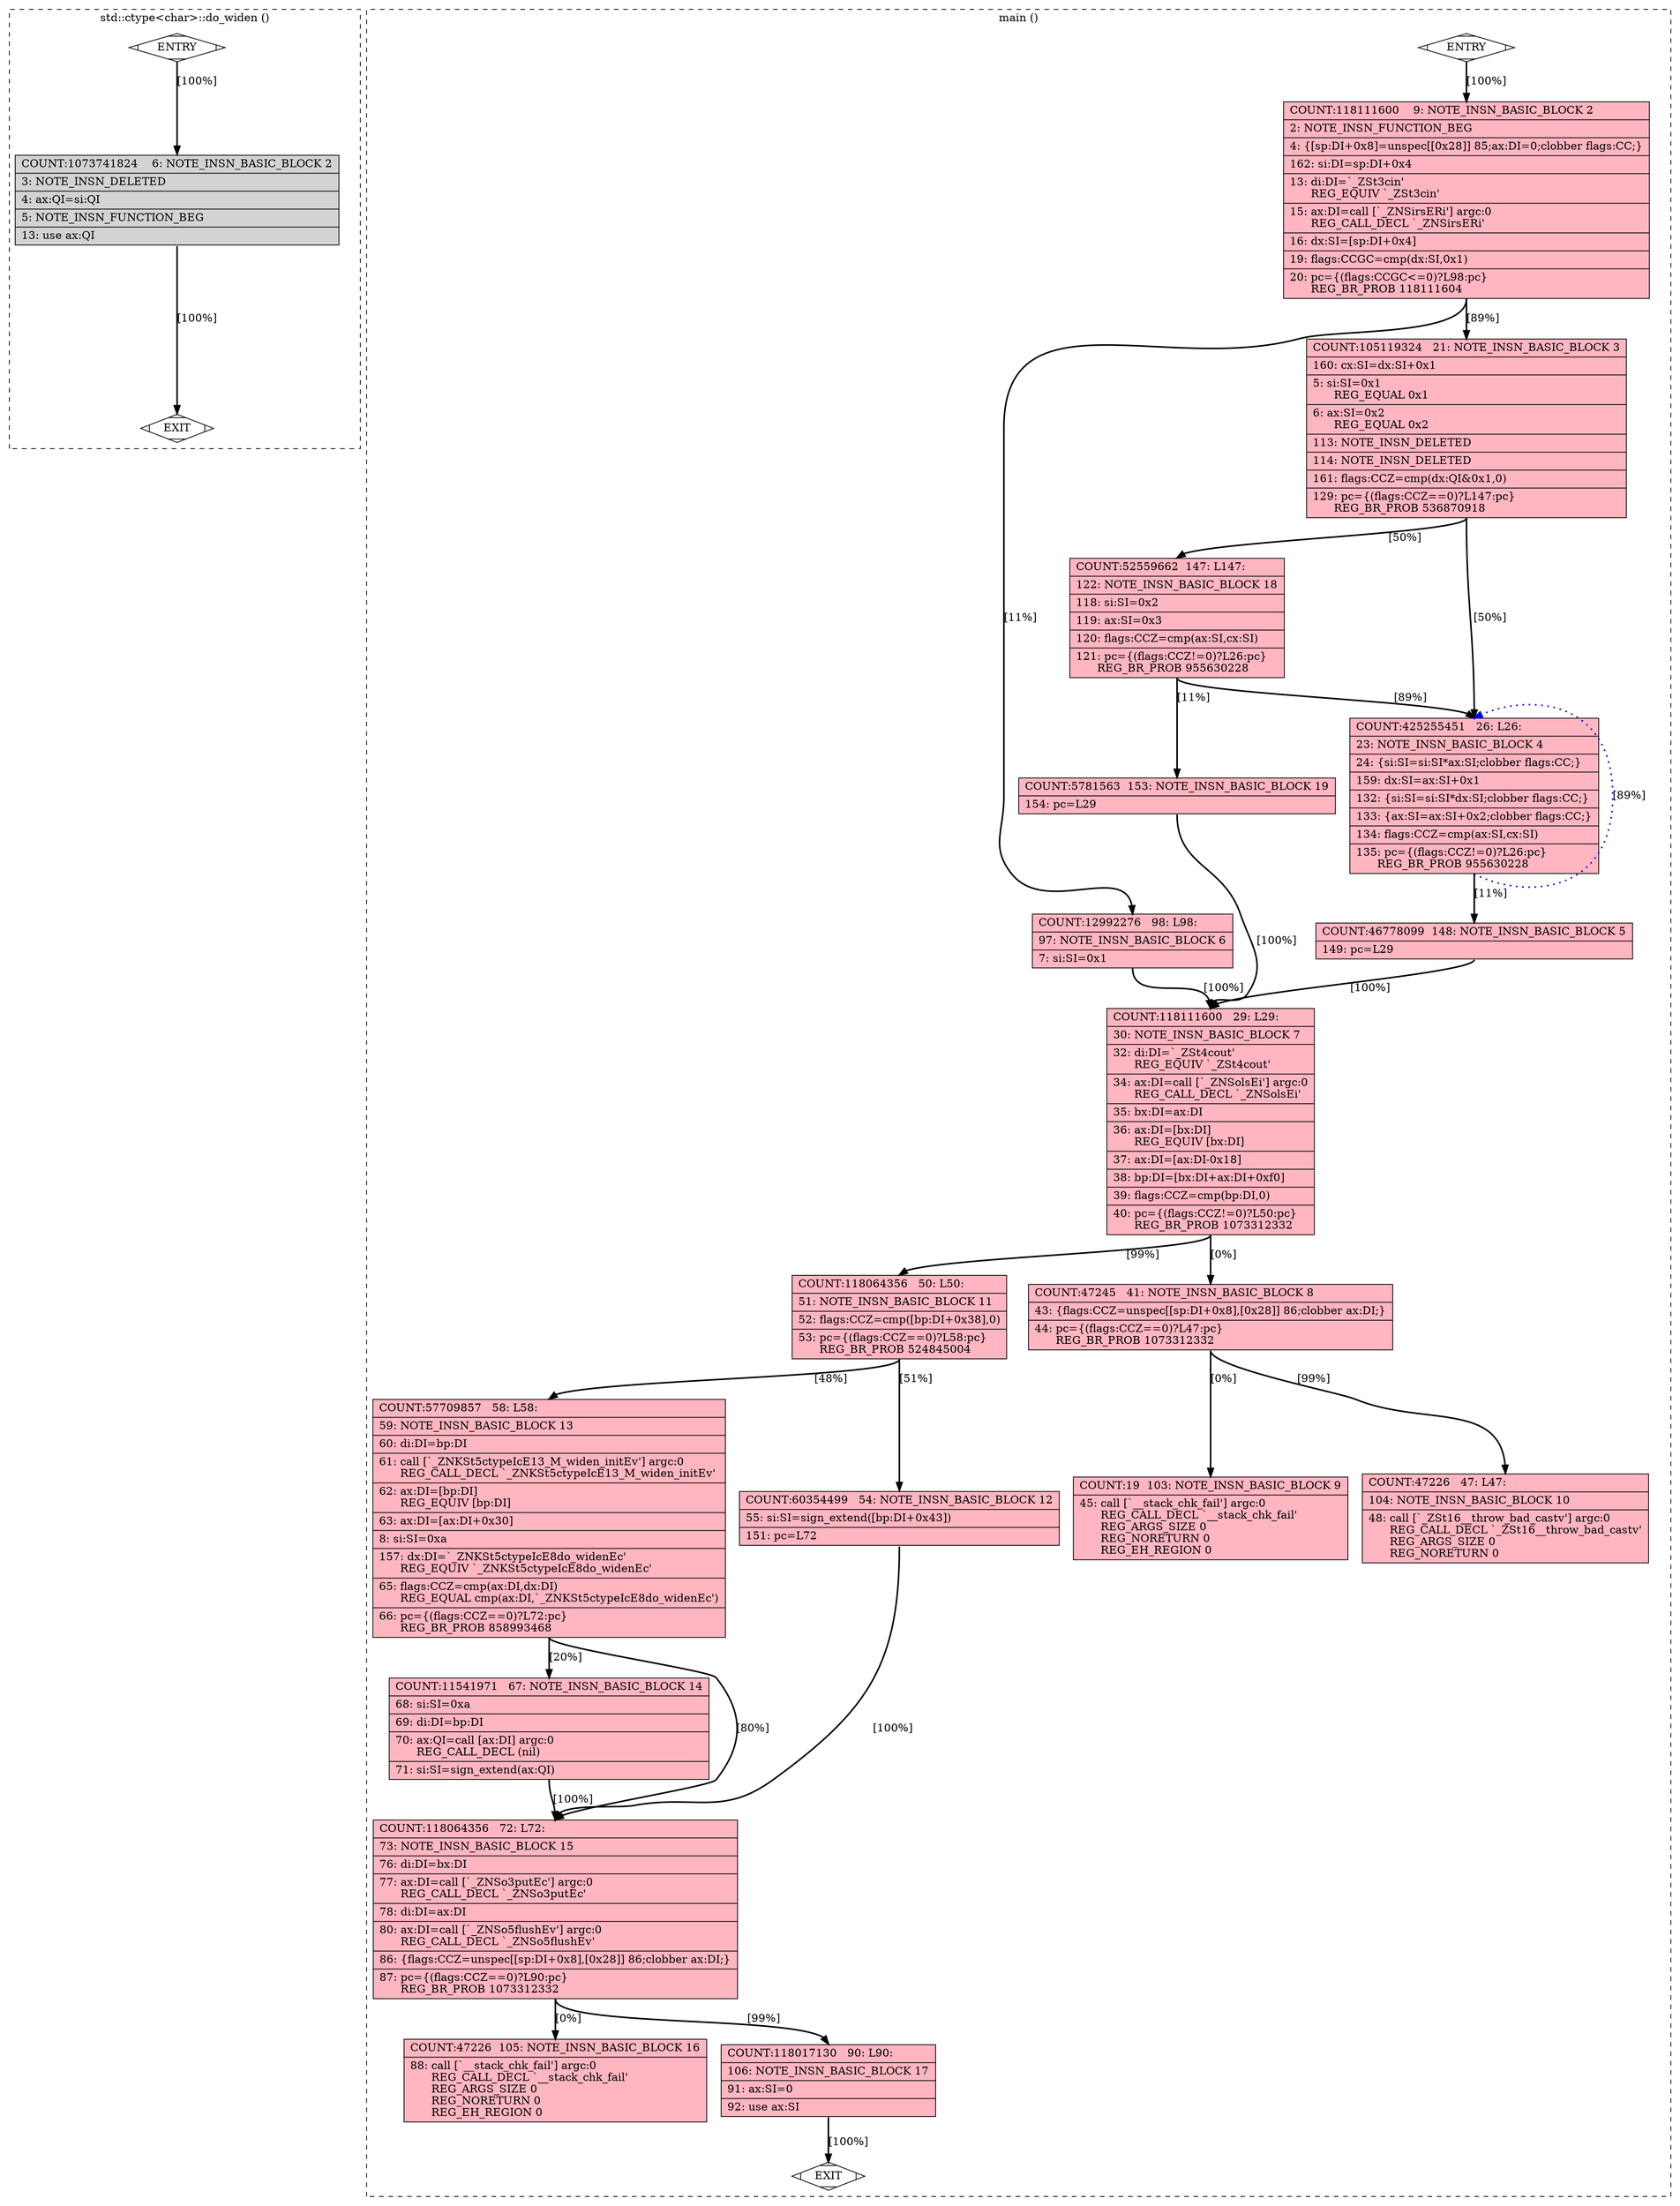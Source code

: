 digraph "lab1.cpp.309r.ree" {
overlap=false;
subgraph "cluster_std::ctype<char>::do_widen" {
	style="dashed";
	color="black";
	label="std::ctype<char>::do_widen ()";
	fn_1810_basic_block_0 [shape=Mdiamond,style=filled,fillcolor=white,label="ENTRY"];

	fn_1810_basic_block_2 [shape=record,style=filled,fillcolor=lightgrey,label="{COUNT:1073741824\ \ \ \ 6:\ NOTE_INSN_BASIC_BLOCK\ 2\l\
|\ \ \ \ 3:\ NOTE_INSN_DELETED\l\
|\ \ \ \ 4:\ ax:QI=si:QI\l\
|\ \ \ \ 5:\ NOTE_INSN_FUNCTION_BEG\l\
|\ \ \ 13:\ use\ ax:QI\l\
}"];

	fn_1810_basic_block_1 [shape=Mdiamond,style=filled,fillcolor=white,label="EXIT"];

	fn_1810_basic_block_0:s -> fn_1810_basic_block_2:n [style="solid,bold",color=black,weight=100,constraint=true,label="[100%]"];
	fn_1810_basic_block_2:s -> fn_1810_basic_block_1:n [style="solid,bold",color=black,weight=100,constraint=true,label="[100%]"];
	fn_1810_basic_block_0:s -> fn_1810_basic_block_1:n [style="invis",constraint=true];
}
subgraph "cluster_main" {
	style="dashed";
	color="black";
	label="main ()";
	fn_2057_basic_block_0 [shape=Mdiamond,style=filled,fillcolor=white,label="ENTRY"];

	fn_2057_basic_block_2 [shape=record,style=filled,fillcolor=lightpink,label="{COUNT:118111600\ \ \ \ 9:\ NOTE_INSN_BASIC_BLOCK\ 2\l\
|\ \ \ \ 2:\ NOTE_INSN_FUNCTION_BEG\l\
|\ \ \ \ 4:\ \{[sp:DI+0x8]=unspec[[0x28]]\ 85;ax:DI=0;clobber\ flags:CC;\}\l\
|\ \ 162:\ si:DI=sp:DI+0x4\l\
|\ \ \ 13:\ di:DI=`_ZSt3cin'\l\
\ \ \ \ \ \ REG_EQUIV\ `_ZSt3cin'\l\
|\ \ \ 15:\ ax:DI=call\ [`_ZNSirsERi']\ argc:0\l\
\ \ \ \ \ \ REG_CALL_DECL\ `_ZNSirsERi'\l\
|\ \ \ 16:\ dx:SI=[sp:DI+0x4]\l\
|\ \ \ 19:\ flags:CCGC=cmp(dx:SI,0x1)\l\
|\ \ \ 20:\ pc=\{(flags:CCGC\<=0)?L98:pc\}\l\
\ \ \ \ \ \ REG_BR_PROB\ 118111604\l\
}"];

	fn_2057_basic_block_6 [shape=record,style=filled,fillcolor=lightpink,label="{COUNT:12992276\ \ \ 98:\ L98:\l\
|\ \ \ 97:\ NOTE_INSN_BASIC_BLOCK\ 6\l\
|\ \ \ \ 7:\ si:SI=0x1\l\
}"];

	fn_2057_basic_block_3 [shape=record,style=filled,fillcolor=lightpink,label="{COUNT:105119324\ \ \ 21:\ NOTE_INSN_BASIC_BLOCK\ 3\l\
|\ \ 160:\ cx:SI=dx:SI+0x1\l\
|\ \ \ \ 5:\ si:SI=0x1\l\
\ \ \ \ \ \ REG_EQUAL\ 0x1\l\
|\ \ \ \ 6:\ ax:SI=0x2\l\
\ \ \ \ \ \ REG_EQUAL\ 0x2\l\
|\ \ 113:\ NOTE_INSN_DELETED\l\
|\ \ 114:\ NOTE_INSN_DELETED\l\
|\ \ 161:\ flags:CCZ=cmp(dx:QI&0x1,0)\l\
|\ \ 129:\ pc=\{(flags:CCZ==0)?L147:pc\}\l\
\ \ \ \ \ \ REG_BR_PROB\ 536870918\l\
}"];

	fn_2057_basic_block_18 [shape=record,style=filled,fillcolor=lightpink,label="{COUNT:52559662\ \ 147:\ L147:\l\
|\ \ 122:\ NOTE_INSN_BASIC_BLOCK\ 18\l\
|\ \ 118:\ si:SI=0x2\l\
|\ \ 119:\ ax:SI=0x3\l\
|\ \ 120:\ flags:CCZ=cmp(ax:SI,cx:SI)\l\
|\ \ 121:\ pc=\{(flags:CCZ!=0)?L26:pc\}\l\
\ \ \ \ \ \ REG_BR_PROB\ 955630228\l\
}"];

	fn_2057_basic_block_19 [shape=record,style=filled,fillcolor=lightpink,label="{COUNT:5781563\ \ 153:\ NOTE_INSN_BASIC_BLOCK\ 19\l\
|\ \ 154:\ pc=L29\l\
}"];

	fn_2057_basic_block_4 [shape=record,style=filled,fillcolor=lightpink,label="{COUNT:425255451\ \ \ 26:\ L26:\l\
|\ \ \ 23:\ NOTE_INSN_BASIC_BLOCK\ 4\l\
|\ \ \ 24:\ \{si:SI=si:SI*ax:SI;clobber\ flags:CC;\}\l\
|\ \ 159:\ dx:SI=ax:SI+0x1\l\
|\ \ 132:\ \{si:SI=si:SI*dx:SI;clobber\ flags:CC;\}\l\
|\ \ 133:\ \{ax:SI=ax:SI+0x2;clobber\ flags:CC;\}\l\
|\ \ 134:\ flags:CCZ=cmp(ax:SI,cx:SI)\l\
|\ \ 135:\ pc=\{(flags:CCZ!=0)?L26:pc\}\l\
\ \ \ \ \ \ REG_BR_PROB\ 955630228\l\
}"];

	fn_2057_basic_block_5 [shape=record,style=filled,fillcolor=lightpink,label="{COUNT:46778099\ \ 148:\ NOTE_INSN_BASIC_BLOCK\ 5\l\
|\ \ 149:\ pc=L29\l\
}"];

	fn_2057_basic_block_7 [shape=record,style=filled,fillcolor=lightpink,label="{COUNT:118111600\ \ \ 29:\ L29:\l\
|\ \ \ 30:\ NOTE_INSN_BASIC_BLOCK\ 7\l\
|\ \ \ 32:\ di:DI=`_ZSt4cout'\l\
\ \ \ \ \ \ REG_EQUIV\ `_ZSt4cout'\l\
|\ \ \ 34:\ ax:DI=call\ [`_ZNSolsEi']\ argc:0\l\
\ \ \ \ \ \ REG_CALL_DECL\ `_ZNSolsEi'\l\
|\ \ \ 35:\ bx:DI=ax:DI\l\
|\ \ \ 36:\ ax:DI=[bx:DI]\l\
\ \ \ \ \ \ REG_EQUIV\ [bx:DI]\l\
|\ \ \ 37:\ ax:DI=[ax:DI-0x18]\l\
|\ \ \ 38:\ bp:DI=[bx:DI+ax:DI+0xf0]\l\
|\ \ \ 39:\ flags:CCZ=cmp(bp:DI,0)\l\
|\ \ \ 40:\ pc=\{(flags:CCZ!=0)?L50:pc\}\l\
\ \ \ \ \ \ REG_BR_PROB\ 1073312332\l\
}"];

	fn_2057_basic_block_11 [shape=record,style=filled,fillcolor=lightpink,label="{COUNT:118064356\ \ \ 50:\ L50:\l\
|\ \ \ 51:\ NOTE_INSN_BASIC_BLOCK\ 11\l\
|\ \ \ 52:\ flags:CCZ=cmp([bp:DI+0x38],0)\l\
|\ \ \ 53:\ pc=\{(flags:CCZ==0)?L58:pc\}\l\
\ \ \ \ \ \ REG_BR_PROB\ 524845004\l\
}"];

	fn_2057_basic_block_13 [shape=record,style=filled,fillcolor=lightpink,label="{COUNT:57709857\ \ \ 58:\ L58:\l\
|\ \ \ 59:\ NOTE_INSN_BASIC_BLOCK\ 13\l\
|\ \ \ 60:\ di:DI=bp:DI\l\
|\ \ \ 61:\ call\ [`_ZNKSt5ctypeIcE13_M_widen_initEv']\ argc:0\l\
\ \ \ \ \ \ REG_CALL_DECL\ `_ZNKSt5ctypeIcE13_M_widen_initEv'\l\
|\ \ \ 62:\ ax:DI=[bp:DI]\l\
\ \ \ \ \ \ REG_EQUIV\ [bp:DI]\l\
|\ \ \ 63:\ ax:DI=[ax:DI+0x30]\l\
|\ \ \ \ 8:\ si:SI=0xa\l\
|\ \ 157:\ dx:DI=`_ZNKSt5ctypeIcE8do_widenEc'\l\
\ \ \ \ \ \ REG_EQUIV\ `_ZNKSt5ctypeIcE8do_widenEc'\l\
|\ \ \ 65:\ flags:CCZ=cmp(ax:DI,dx:DI)\l\
\ \ \ \ \ \ REG_EQUAL\ cmp(ax:DI,`_ZNKSt5ctypeIcE8do_widenEc')\l\
|\ \ \ 66:\ pc=\{(flags:CCZ==0)?L72:pc\}\l\
\ \ \ \ \ \ REG_BR_PROB\ 858993468\l\
}"];

	fn_2057_basic_block_14 [shape=record,style=filled,fillcolor=lightpink,label="{COUNT:11541971\ \ \ 67:\ NOTE_INSN_BASIC_BLOCK\ 14\l\
|\ \ \ 68:\ si:SI=0xa\l\
|\ \ \ 69:\ di:DI=bp:DI\l\
|\ \ \ 70:\ ax:QI=call\ [ax:DI]\ argc:0\l\
\ \ \ \ \ \ REG_CALL_DECL\ (nil)\l\
|\ \ \ 71:\ si:SI=sign_extend(ax:QI)\l\
}"];

	fn_2057_basic_block_12 [shape=record,style=filled,fillcolor=lightpink,label="{COUNT:60354499\ \ \ 54:\ NOTE_INSN_BASIC_BLOCK\ 12\l\
|\ \ \ 55:\ si:SI=sign_extend([bp:DI+0x43])\l\
|\ \ 151:\ pc=L72\l\
}"];

	fn_2057_basic_block_15 [shape=record,style=filled,fillcolor=lightpink,label="{COUNT:118064356\ \ \ 72:\ L72:\l\
|\ \ \ 73:\ NOTE_INSN_BASIC_BLOCK\ 15\l\
|\ \ \ 76:\ di:DI=bx:DI\l\
|\ \ \ 77:\ ax:DI=call\ [`_ZNSo3putEc']\ argc:0\l\
\ \ \ \ \ \ REG_CALL_DECL\ `_ZNSo3putEc'\l\
|\ \ \ 78:\ di:DI=ax:DI\l\
|\ \ \ 80:\ ax:DI=call\ [`_ZNSo5flushEv']\ argc:0\l\
\ \ \ \ \ \ REG_CALL_DECL\ `_ZNSo5flushEv'\l\
|\ \ \ 86:\ \{flags:CCZ=unspec[[sp:DI+0x8],[0x28]]\ 86;clobber\ ax:DI;\}\l\
|\ \ \ 87:\ pc=\{(flags:CCZ==0)?L90:pc\}\l\
\ \ \ \ \ \ REG_BR_PROB\ 1073312332\l\
}"];

	fn_2057_basic_block_16 [shape=record,style=filled,fillcolor=lightpink,label="{COUNT:47226\ \ 105:\ NOTE_INSN_BASIC_BLOCK\ 16\l\
|\ \ \ 88:\ call\ [`__stack_chk_fail']\ argc:0\l\
\ \ \ \ \ \ REG_CALL_DECL\ `__stack_chk_fail'\l\
\ \ \ \ \ \ REG_ARGS_SIZE\ 0\l\
\ \ \ \ \ \ REG_NORETURN\ 0\l\
\ \ \ \ \ \ REG_EH_REGION\ 0\l\
}"];

	fn_2057_basic_block_17 [shape=record,style=filled,fillcolor=lightpink,label="{COUNT:118017130\ \ \ 90:\ L90:\l\
|\ \ 106:\ NOTE_INSN_BASIC_BLOCK\ 17\l\
|\ \ \ 91:\ ax:SI=0\l\
|\ \ \ 92:\ use\ ax:SI\l\
}"];

	fn_2057_basic_block_8 [shape=record,style=filled,fillcolor=lightpink,label="{COUNT:47245\ \ \ 41:\ NOTE_INSN_BASIC_BLOCK\ 8\l\
|\ \ \ 43:\ \{flags:CCZ=unspec[[sp:DI+0x8],[0x28]]\ 86;clobber\ ax:DI;\}\l\
|\ \ \ 44:\ pc=\{(flags:CCZ==0)?L47:pc\}\l\
\ \ \ \ \ \ REG_BR_PROB\ 1073312332\l\
}"];

	fn_2057_basic_block_9 [shape=record,style=filled,fillcolor=lightpink,label="{COUNT:19\ \ 103:\ NOTE_INSN_BASIC_BLOCK\ 9\l\
|\ \ \ 45:\ call\ [`__stack_chk_fail']\ argc:0\l\
\ \ \ \ \ \ REG_CALL_DECL\ `__stack_chk_fail'\l\
\ \ \ \ \ \ REG_ARGS_SIZE\ 0\l\
\ \ \ \ \ \ REG_NORETURN\ 0\l\
\ \ \ \ \ \ REG_EH_REGION\ 0\l\
}"];

	fn_2057_basic_block_10 [shape=record,style=filled,fillcolor=lightpink,label="{COUNT:47226\ \ \ 47:\ L47:\l\
|\ \ 104:\ NOTE_INSN_BASIC_BLOCK\ 10\l\
|\ \ \ 48:\ call\ [`_ZSt16__throw_bad_castv']\ argc:0\l\
\ \ \ \ \ \ REG_CALL_DECL\ `_ZSt16__throw_bad_castv'\l\
\ \ \ \ \ \ REG_ARGS_SIZE\ 0\l\
\ \ \ \ \ \ REG_NORETURN\ 0\l\
}"];

	fn_2057_basic_block_1 [shape=Mdiamond,style=filled,fillcolor=white,label="EXIT"];

	fn_2057_basic_block_0:s -> fn_2057_basic_block_2:n [style="solid,bold",color=black,weight=100,constraint=true,label="[100%]"];
	fn_2057_basic_block_2:s -> fn_2057_basic_block_3:n [style="solid,bold",color=black,weight=100,constraint=true,label="[89%]"];
	fn_2057_basic_block_2:s -> fn_2057_basic_block_6:n [style="solid,bold",color=black,weight=10,constraint=true,label="[11%]"];
	fn_2057_basic_block_3:s -> fn_2057_basic_block_18:n [style="solid,bold",color=black,weight=10,constraint=true,label="[50%]"];
	fn_2057_basic_block_3:s -> fn_2057_basic_block_4:n [style="solid,bold",color=black,weight=100,constraint=true,label="[50%]"];
	fn_2057_basic_block_4:s -> fn_2057_basic_block_4:n [style="dotted,bold",color=blue,weight=10,constraint=false,label="[89%]"];
	fn_2057_basic_block_4:s -> fn_2057_basic_block_5:n [style="solid,bold",color=black,weight=100,constraint=true,label="[11%]"];
	fn_2057_basic_block_5:s -> fn_2057_basic_block_7:n [style="solid,bold",color=black,weight=10,constraint=true,label="[100%]"];
	fn_2057_basic_block_6:s -> fn_2057_basic_block_7:n [style="solid,bold",color=black,weight=100,constraint=true,label="[100%]"];
	fn_2057_basic_block_7:s -> fn_2057_basic_block_8:n [style="solid,bold",color=black,weight=100,constraint=true,label="[0%]"];
	fn_2057_basic_block_7:s -> fn_2057_basic_block_11:n [style="solid,bold",color=black,weight=10,constraint=true,label="[99%]"];
	fn_2057_basic_block_8:s -> fn_2057_basic_block_10:n [style="solid,bold",color=black,weight=10,constraint=true,label="[99%]"];
	fn_2057_basic_block_8:s -> fn_2057_basic_block_9:n [style="solid,bold",color=black,weight=100,constraint=true,label="[0%]"];
	fn_2057_basic_block_11:s -> fn_2057_basic_block_12:n [style="solid,bold",color=black,weight=100,constraint=true,label="[51%]"];
	fn_2057_basic_block_11:s -> fn_2057_basic_block_13:n [style="solid,bold",color=black,weight=10,constraint=true,label="[48%]"];
	fn_2057_basic_block_12:s -> fn_2057_basic_block_15:n [style="solid,bold",color=black,weight=10,constraint=true,label="[100%]"];
	fn_2057_basic_block_13:s -> fn_2057_basic_block_15:n [style="solid,bold",color=black,weight=10,constraint=true,label="[80%]"];
	fn_2057_basic_block_13:s -> fn_2057_basic_block_14:n [style="solid,bold",color=black,weight=100,constraint=true,label="[20%]"];
	fn_2057_basic_block_14:s -> fn_2057_basic_block_15:n [style="solid,bold",color=black,weight=100,constraint=true,label="[100%]"];
	fn_2057_basic_block_15:s -> fn_2057_basic_block_17:n [style="solid,bold",color=black,weight=10,constraint=true,label="[99%]"];
	fn_2057_basic_block_15:s -> fn_2057_basic_block_16:n [style="solid,bold",color=black,weight=100,constraint=true,label="[0%]"];
	fn_2057_basic_block_17:s -> fn_2057_basic_block_1:n [style="solid,bold",color=black,weight=100,constraint=true,label="[100%]"];
	fn_2057_basic_block_18:s -> fn_2057_basic_block_4:n [style="solid,bold",color=black,weight=10,constraint=true,label="[89%]"];
	fn_2057_basic_block_18:s -> fn_2057_basic_block_19:n [style="solid,bold",color=black,weight=100,constraint=true,label="[11%]"];
	fn_2057_basic_block_19:s -> fn_2057_basic_block_7:n [style="solid,bold",color=black,weight=10,constraint=true,label="[100%]"];
	fn_2057_basic_block_0:s -> fn_2057_basic_block_1:n [style="invis",constraint=true];
}
}
